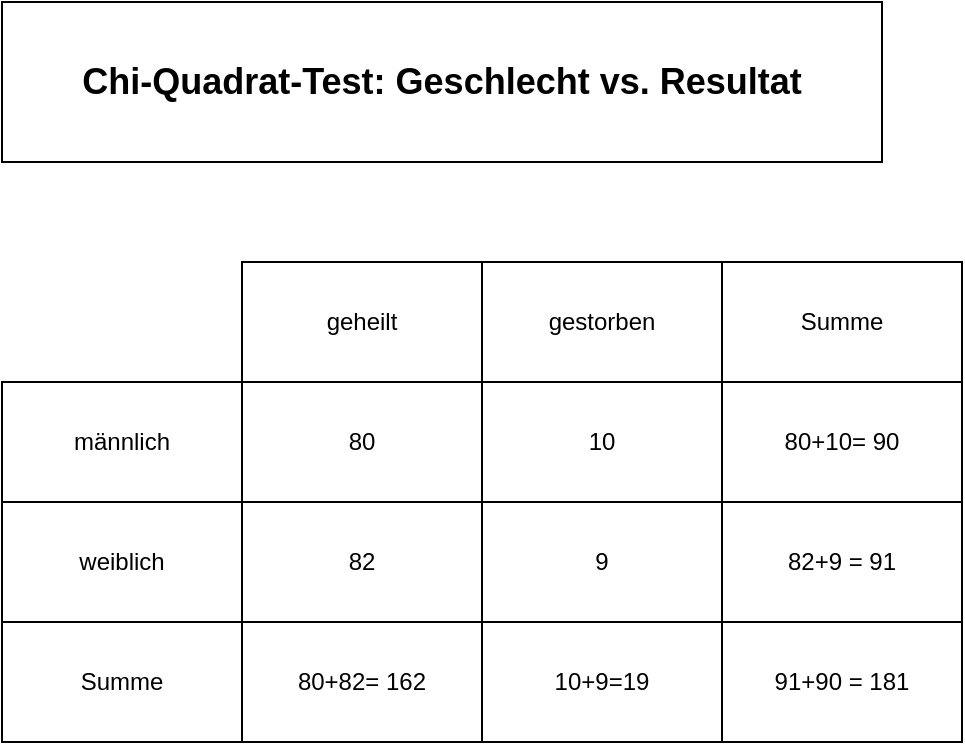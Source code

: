 <mxfile version="28.1.1">
  <diagram name="Seite-1" id="zAn8x_V5FlFS47PvoAAh">
    <mxGraphModel dx="913" dy="730" grid="1" gridSize="10" guides="1" tooltips="1" connect="1" arrows="1" fold="1" page="1" pageScale="1" pageWidth="827" pageHeight="1169" math="0" shadow="0">
      <root>
        <mxCell id="0" />
        <mxCell id="1" parent="0" />
        <mxCell id="SV0wmXzuSBIUuRHaVPXr-2" value="&lt;b&gt;&lt;font style=&quot;font-size: 18px;&quot;&gt;Chi-Quadrat-Test: Geschlecht vs. Resultat&lt;/font&gt;&lt;/b&gt;" style="rounded=0;whiteSpace=wrap;html=1;" vertex="1" parent="1">
          <mxGeometry x="180" y="20" width="440" height="80" as="geometry" />
        </mxCell>
        <mxCell id="SV0wmXzuSBIUuRHaVPXr-3" value="männlich" style="rounded=0;whiteSpace=wrap;html=1;" vertex="1" parent="1">
          <mxGeometry x="180" y="210" width="120" height="60" as="geometry" />
        </mxCell>
        <mxCell id="SV0wmXzuSBIUuRHaVPXr-4" value="weiblich" style="rounded=0;whiteSpace=wrap;html=1;" vertex="1" parent="1">
          <mxGeometry x="180" y="270" width="120" height="60" as="geometry" />
        </mxCell>
        <mxCell id="SV0wmXzuSBIUuRHaVPXr-5" value="geheilt" style="rounded=0;whiteSpace=wrap;html=1;" vertex="1" parent="1">
          <mxGeometry x="300" y="150" width="120" height="60" as="geometry" />
        </mxCell>
        <mxCell id="SV0wmXzuSBIUuRHaVPXr-6" value="gestorben" style="rounded=0;whiteSpace=wrap;html=1;" vertex="1" parent="1">
          <mxGeometry x="420" y="150" width="120" height="60" as="geometry" />
        </mxCell>
        <mxCell id="SV0wmXzuSBIUuRHaVPXr-7" value="80" style="rounded=0;whiteSpace=wrap;html=1;" vertex="1" parent="1">
          <mxGeometry x="300" y="210" width="120" height="60" as="geometry" />
        </mxCell>
        <mxCell id="SV0wmXzuSBIUuRHaVPXr-8" value="82" style="rounded=0;whiteSpace=wrap;html=1;" vertex="1" parent="1">
          <mxGeometry x="300" y="270" width="120" height="60" as="geometry" />
        </mxCell>
        <mxCell id="SV0wmXzuSBIUuRHaVPXr-9" value="9" style="rounded=0;whiteSpace=wrap;html=1;" vertex="1" parent="1">
          <mxGeometry x="420" y="270" width="120" height="60" as="geometry" />
        </mxCell>
        <mxCell id="SV0wmXzuSBIUuRHaVPXr-10" value="10" style="rounded=0;whiteSpace=wrap;html=1;" vertex="1" parent="1">
          <mxGeometry x="420" y="210" width="120" height="60" as="geometry" />
        </mxCell>
        <mxCell id="SV0wmXzuSBIUuRHaVPXr-11" value="Summe" style="rounded=0;whiteSpace=wrap;html=1;" vertex="1" parent="1">
          <mxGeometry x="540" y="150" width="120" height="60" as="geometry" />
        </mxCell>
        <mxCell id="SV0wmXzuSBIUuRHaVPXr-12" value="Summe" style="rounded=0;whiteSpace=wrap;html=1;" vertex="1" parent="1">
          <mxGeometry x="180" y="330" width="120" height="60" as="geometry" />
        </mxCell>
        <mxCell id="SV0wmXzuSBIUuRHaVPXr-13" value="80+10= 90" style="rounded=0;whiteSpace=wrap;html=1;" vertex="1" parent="1">
          <mxGeometry x="540" y="210" width="120" height="60" as="geometry" />
        </mxCell>
        <mxCell id="SV0wmXzuSBIUuRHaVPXr-14" value="82+9 = 91" style="rounded=0;whiteSpace=wrap;html=1;" vertex="1" parent="1">
          <mxGeometry x="540" y="270" width="120" height="60" as="geometry" />
        </mxCell>
        <mxCell id="SV0wmXzuSBIUuRHaVPXr-15" value="80+82= 162" style="rounded=0;whiteSpace=wrap;html=1;" vertex="1" parent="1">
          <mxGeometry x="300" y="330" width="120" height="60" as="geometry" />
        </mxCell>
        <mxCell id="SV0wmXzuSBIUuRHaVPXr-17" value="10+9=19" style="rounded=0;whiteSpace=wrap;html=1;" vertex="1" parent="1">
          <mxGeometry x="420" y="330" width="120" height="60" as="geometry" />
        </mxCell>
        <mxCell id="SV0wmXzuSBIUuRHaVPXr-18" value="91+90 = 181" style="rounded=0;whiteSpace=wrap;html=1;" vertex="1" parent="1">
          <mxGeometry x="540" y="330" width="120" height="60" as="geometry" />
        </mxCell>
      </root>
    </mxGraphModel>
  </diagram>
</mxfile>
